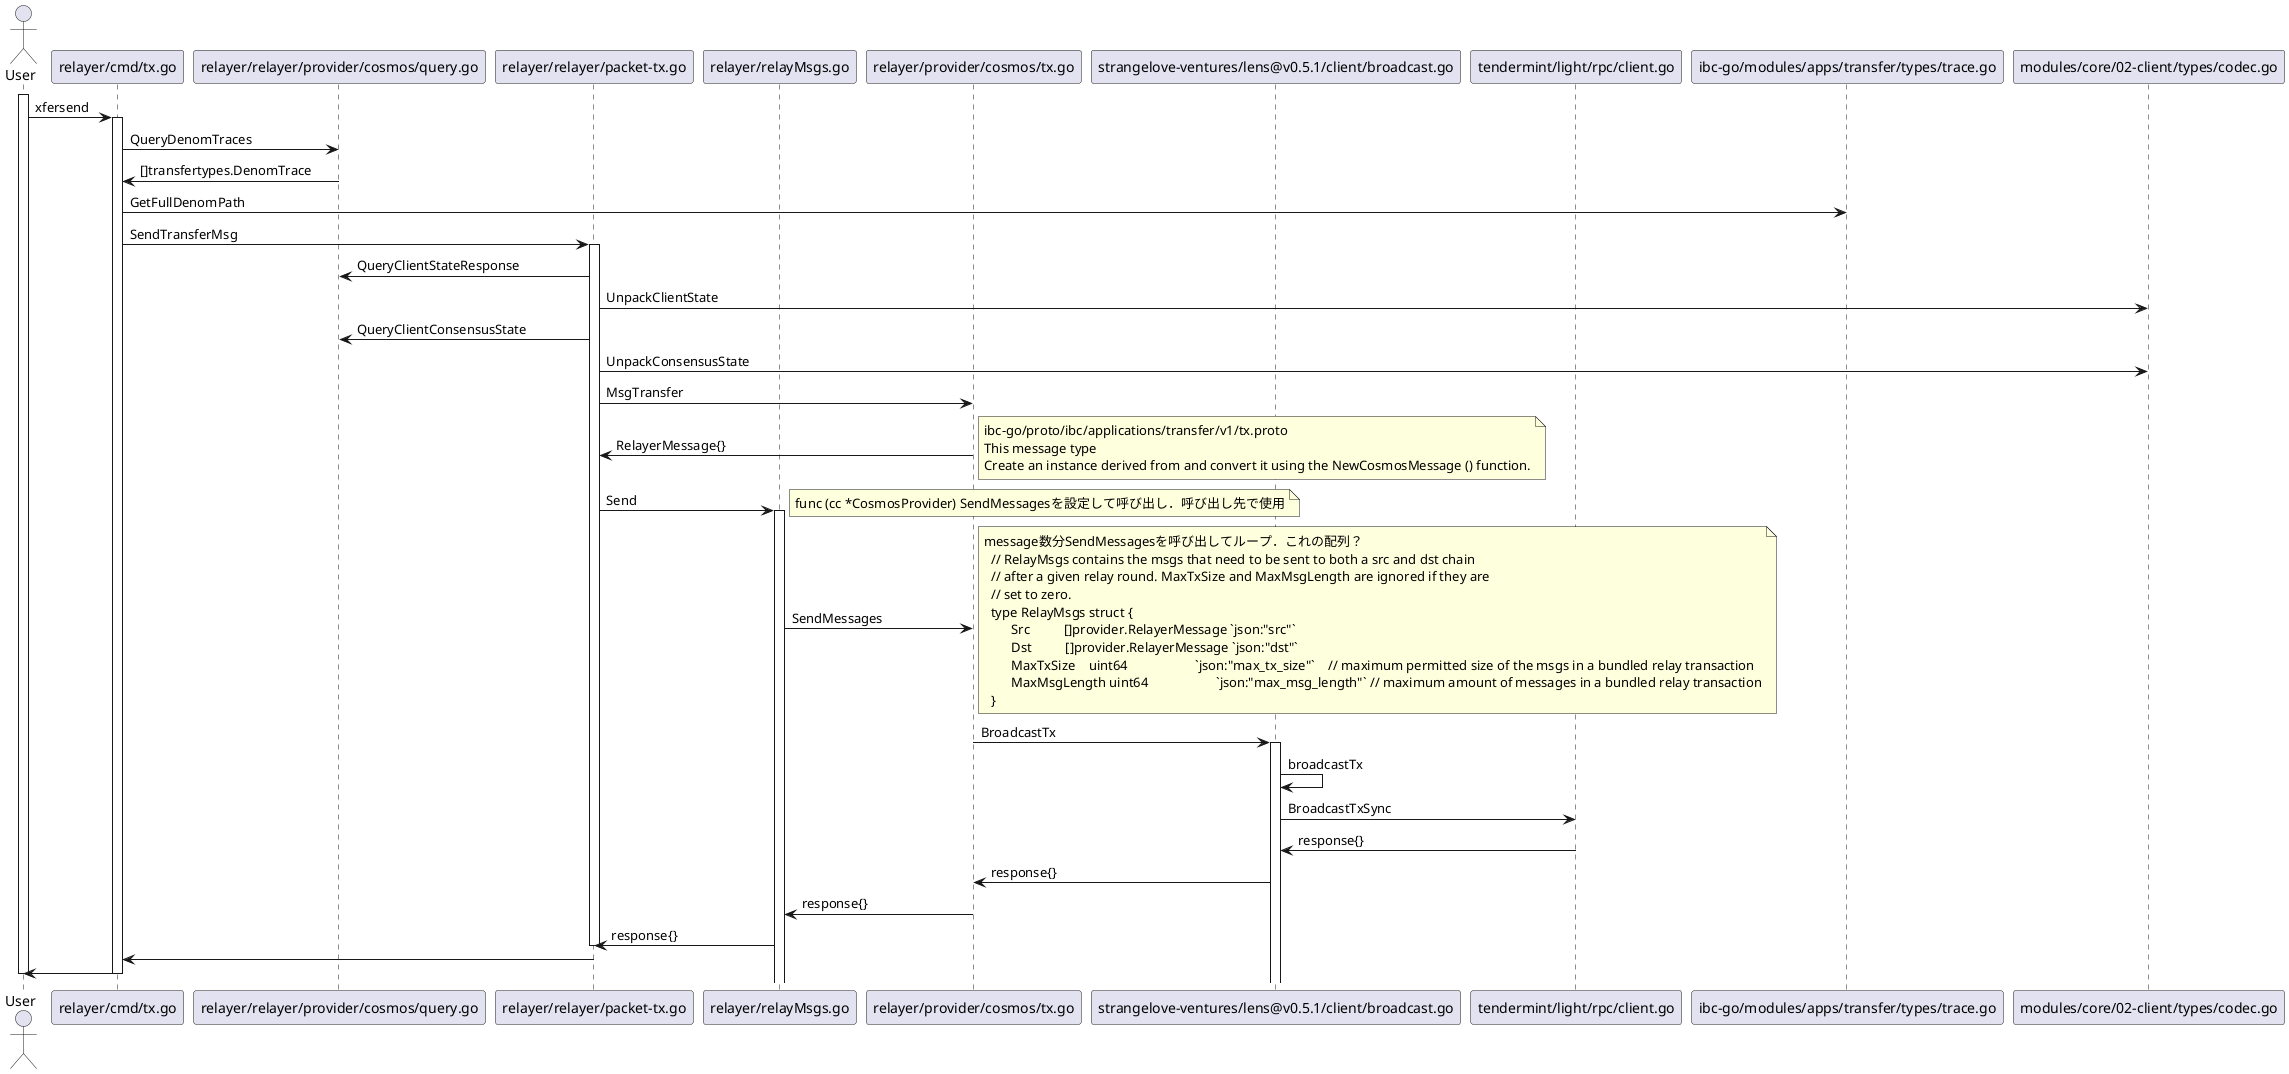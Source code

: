 @startuml
'https://plantuml.com/sequence-diagram

'autonumber
'Alice -> Bob: Authentication Request
'Bob --> Alice: Authentication Response
'
'Alice -> Bob: Another authentication Request
'Alice <-- Bob: another authentication Response
actor       User       as user
'actor       actorStyle Hollow

participant "relayer/cmd/tx.go" as tx.go
participant "relayer/relayer/provider/cosmos/query.go" as provider_query
participant "relayer/relayer/packet-tx.go" as packet
participant "relayer/relayMsgs.go" as relay
participant "relayer/provider/cosmos/tx.go" as provider_tx
participant "strangelove-ventures/lens@v0.5.1/client/broadcast.go" as broadcast.go
participant "tendermint/light/rpc/client.go" as rpc_lightclient

activate user


user -> tx.go: xfersend
activate tx.go
tx.go -> provider_query: QueryDenomTraces
provider_query -> tx.go: []transfertypes.DenomTrace
tx.go -> "ibc-go/modules/apps/transfer/types/trace.go": GetFullDenomPath
tx.go -> packet: SendTransferMsg

activate packet
packet -> provider_query: QueryClientStateResponse
packet -> "modules/core/02-client/types/codec.go": UnpackClientState
packet -> provider_query: QueryClientConsensusState
packet -> "modules/core/02-client/types/codec.go": UnpackConsensusState
packet -> provider_tx: MsgTransfer
provider_tx -> packet: RelayerMessage{}
note right
 ibc-go/proto/ibc/applications/transfer/v1/tx.proto
 This message type
 Create an instance derived from and convert it using the NewCosmosMessage () function.
end note
packet -> relay: Send
note right
  func (cc *CosmosProvider) SendMessagesを設定して呼び出し．呼び出し先で使用
end note
activate relay
relay -> provider_tx: SendMessages
note right
  message数分SendMessagesを呼び出してループ．これの配列？
    // RelayMsgs contains the msgs that need to be sent to both a src and dst chain
    // after a given relay round. MaxTxSize and MaxMsgLength are ignored if they are
    // set to zero.
    type RelayMsgs struct {
    	Src          []provider.RelayerMessage `json:"src"`
    	Dst          []provider.RelayerMessage `json:"dst"`
    	MaxTxSize    uint64                    `json:"max_tx_size"`    // maximum permitted size of the msgs in a bundled relay transaction
    	MaxMsgLength uint64                    `json:"max_msg_length"` // maximum amount of messages in a bundled relay transaction
    }
end note
provider_tx -> broadcast.go:BroadcastTx
activate broadcast.go
broadcast.go -> broadcast.go:broadcastTx
broadcast.go -> rpc_lightclient: BroadcastTxSync
rpc_lightclient -> broadcast.go: response{}
broadcast.go -> provider_tx: response{}
provider_tx -> relay: response{}
relay -> packet:response{}
deactivate packet
packet -> tx.go
tx.go -> user
deactivate tx.go
deactivate user

@enduml






